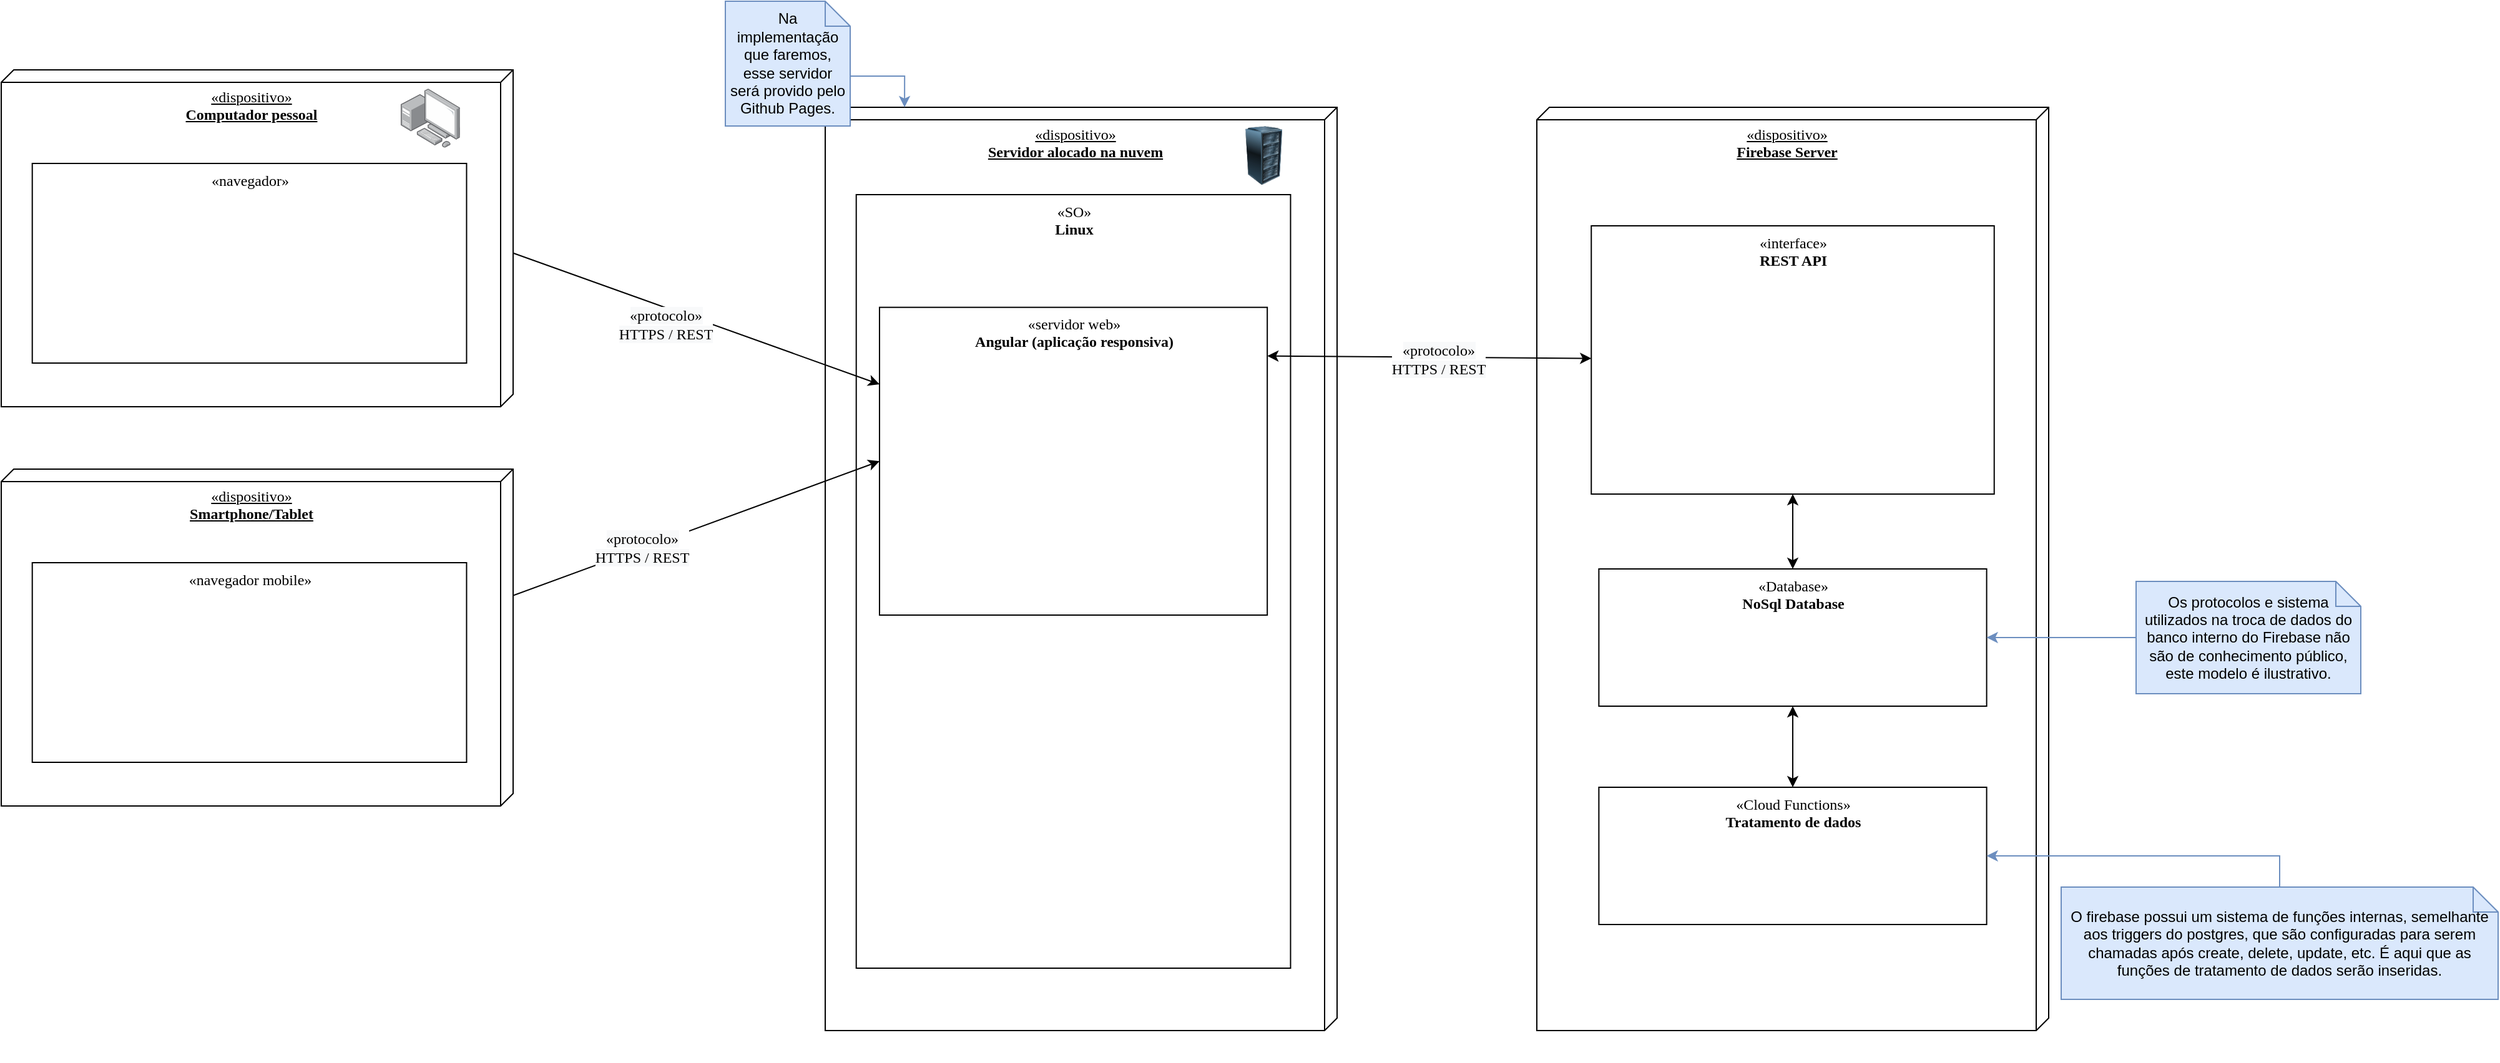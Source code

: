 <mxfile version="13.1.2" type="device"><diagram name="Page-1" id="5f0bae14-7c28-e335-631c-24af17079c00"><mxGraphModel dx="2966" dy="1414" grid="1" gridSize="10" guides="1" tooltips="1" connect="1" arrows="1" fold="1" page="1" pageScale="1" pageWidth="1100" pageHeight="850" background="#ffffff" math="0" shadow="0"><root><mxCell id="0"/><mxCell id="1" parent="0"/><mxCell id="NCtaSS7GQ4VLyrY8hRel-9" value="" style="group;fontStyle=0" parent="1" vertex="1" connectable="0"><mxGeometry x="619" y="110" width="630" height="740" as="geometry"/></mxCell><mxCell id="NCtaSS7GQ4VLyrY8hRel-26" value="" style="group" parent="NCtaSS7GQ4VLyrY8hRel-9" vertex="1" connectable="0"><mxGeometry x="220" y="-25" width="410" height="740.0" as="geometry"/></mxCell><mxCell id="NCtaSS7GQ4VLyrY8hRel-1" value="" style="group" parent="NCtaSS7GQ4VLyrY8hRel-26" vertex="1" connectable="0"><mxGeometry width="410" height="740.0" as="geometry"/></mxCell><mxCell id="39150e848f15840c-2" value="«dispositivo»&lt;br&gt;&lt;font color=&quot;#000000&quot;&gt;&lt;b&gt;Servidor alocado na nuvem&lt;/b&gt;&lt;/font&gt;&lt;b&gt;&lt;br&gt;&lt;/b&gt;" style="verticalAlign=top;align=center;spacingTop=8;spacingLeft=2;spacingRight=12;shape=cube;size=10;direction=south;fontStyle=4;html=1;rounded=0;shadow=0;comic=0;labelBackgroundColor=none;strokeWidth=1;fontFamily=Verdana;fontSize=12" parent="NCtaSS7GQ4VLyrY8hRel-1" vertex="1"><mxGeometry width="410" height="740.0" as="geometry"/></mxCell><mxCell id="NCtaSS7GQ4VLyrY8hRel-2" value="«SO»&lt;br&gt;&lt;b&gt;Linux&lt;/b&gt;" style="html=1;rounded=0;shadow=0;comic=0;labelBackgroundColor=none;strokeWidth=1;fontFamily=Verdana;fontSize=12;align=center;verticalAlign=top;" parent="NCtaSS7GQ4VLyrY8hRel-1" vertex="1"><mxGeometry x="24.85" y="70" width="347.88" height="620" as="geometry"/></mxCell><mxCell id="NCtaSS7GQ4VLyrY8hRel-7" value="«servidor web»&lt;br&gt;&lt;b&gt;Angular (aplicação responsiva)&lt;/b&gt;" style="html=1;rounded=0;shadow=0;comic=0;labelBackgroundColor=none;strokeWidth=1;fontFamily=Verdana;fontSize=12;align=center;verticalAlign=top;" parent="NCtaSS7GQ4VLyrY8hRel-1" vertex="1"><mxGeometry x="43.485" y="160.333" width="310.606" height="246.667" as="geometry"/></mxCell><mxCell id="NCtaSS7GQ4VLyrY8hRel-8" value="" style="image;html=1;labelBackgroundColor=#ffffff;image=img/lib/clip_art/computers/Server_Rack_128x128.png" parent="NCtaSS7GQ4VLyrY8hRel-1" vertex="1"><mxGeometry x="330.04" y="15" width="42.69" height="47.43" as="geometry"/></mxCell><mxCell id="NCtaSS7GQ4VLyrY8hRel-22" style="rounded=0;orthogonalLoop=1;jettySize=auto;html=1;startArrow=classic;startFill=1;entryX=0;entryY=0.25;entryDx=0;entryDy=0;exitX=1.006;exitY=0.37;exitDx=0;exitDy=0;exitPerimeter=0;" parent="1" target="NCtaSS7GQ4VLyrY8hRel-7" edge="1" source="NCtaSS7GQ4VLyrY8hRel-13"><mxGeometry relative="1" as="geometry"><mxPoint x="542" y="320" as="sourcePoint"/><mxPoint x="879" y="320" as="targetPoint"/></mxGeometry></mxCell><mxCell id="NCtaSS7GQ4VLyrY8hRel-25" value="&lt;span style=&quot;font-family: &amp;#34;verdana&amp;#34; ; font-size: 12px ; background-color: rgb(248 , 249 , 250)&quot;&gt;«protocolo»&lt;br&gt;HTTPS / REST&lt;br&gt;&lt;/span&gt;" style="edgeLabel;html=1;align=center;verticalAlign=middle;resizable=0;points=[];" parent="NCtaSS7GQ4VLyrY8hRel-22" vertex="1" connectable="0"><mxGeometry x="0.196" y="1" relative="1" as="geometry"><mxPoint x="-40.12" as="offset"/></mxGeometry></mxCell><mxCell id="NCtaSS7GQ4VLyrY8hRel-29" value="" style="group;fontStyle=0" parent="1" vertex="1" connectable="0"><mxGeometry x="1189" y="110" width="630" height="740" as="geometry"/></mxCell><mxCell id="NCtaSS7GQ4VLyrY8hRel-30" value="" style="group" parent="NCtaSS7GQ4VLyrY8hRel-29" vertex="1" connectable="0"><mxGeometry x="220" y="-25" width="410" height="740.0" as="geometry"/></mxCell><mxCell id="NCtaSS7GQ4VLyrY8hRel-31" value="" style="group" parent="NCtaSS7GQ4VLyrY8hRel-30" vertex="1" connectable="0"><mxGeometry width="410" height="740.0" as="geometry"/></mxCell><mxCell id="NCtaSS7GQ4VLyrY8hRel-32" value="«dispositivo»&lt;br&gt;&lt;b&gt;Firebase Server&lt;/b&gt;" style="verticalAlign=top;align=center;spacingTop=8;spacingLeft=2;spacingRight=12;shape=cube;size=10;direction=south;fontStyle=4;html=1;rounded=0;shadow=0;comic=0;labelBackgroundColor=none;strokeWidth=1;fontFamily=Verdana;fontSize=12" parent="NCtaSS7GQ4VLyrY8hRel-31" vertex="1"><mxGeometry width="410" height="740.0" as="geometry"/></mxCell><mxCell id="NCtaSS7GQ4VLyrY8hRel-38" style="edgeStyle=none;rounded=0;orthogonalLoop=1;jettySize=auto;html=1;exitX=0.5;exitY=1;exitDx=0;exitDy=0;entryX=0.5;entryY=0;entryDx=0;entryDy=0;startArrow=classic;startFill=1;" parent="NCtaSS7GQ4VLyrY8hRel-31" source="NCtaSS7GQ4VLyrY8hRel-33" target="NCtaSS7GQ4VLyrY8hRel-34" edge="1"><mxGeometry relative="1" as="geometry"/></mxCell><mxCell id="NCtaSS7GQ4VLyrY8hRel-33" value="«interface»&lt;br&gt;&lt;b&gt;REST API&lt;/b&gt;" style="html=1;rounded=0;shadow=0;comic=0;labelBackgroundColor=none;strokeWidth=1;fontFamily=Verdana;fontSize=12;align=center;verticalAlign=top;" parent="NCtaSS7GQ4VLyrY8hRel-31" vertex="1"><mxGeometry x="43.63" y="95" width="322.73" height="215" as="geometry"/></mxCell><mxCell id="NCtaSS7GQ4VLyrY8hRel-64" style="edgeStyle=none;rounded=0;orthogonalLoop=1;jettySize=auto;html=1;exitX=0.5;exitY=1;exitDx=0;exitDy=0;startArrow=classic;startFill=1;" parent="NCtaSS7GQ4VLyrY8hRel-31" source="NCtaSS7GQ4VLyrY8hRel-34" target="NCtaSS7GQ4VLyrY8hRel-63" edge="1"><mxGeometry relative="1" as="geometry"/></mxCell><mxCell id="NCtaSS7GQ4VLyrY8hRel-34" value="«Database»&lt;br&gt;&lt;b&gt;NoSql Database&lt;/b&gt;" style="html=1;rounded=0;shadow=0;comic=0;labelBackgroundColor=none;strokeWidth=1;fontFamily=Verdana;fontSize=12;align=center;verticalAlign=top;" parent="NCtaSS7GQ4VLyrY8hRel-31" vertex="1"><mxGeometry x="49.69" y="370" width="310.61" height="110" as="geometry"/></mxCell><mxCell id="NCtaSS7GQ4VLyrY8hRel-45" value="" style="shape=image;html=1;verticalAlign=top;verticalLabelPosition=bottom;labelBackgroundColor=#ffffff;imageAspect=0;aspect=fixed;image=https://cdn4.iconfinder.com/data/icons/google-i-o-2016/512/google_firebase-2-128.png" parent="NCtaSS7GQ4VLyrY8hRel-31" vertex="1"><mxGeometry x="320" y="15" width="55" height="55" as="geometry"/></mxCell><mxCell id="NCtaSS7GQ4VLyrY8hRel-63" value="«Cloud Functions»&lt;br&gt;&lt;b&gt;Tratamento de dados&lt;/b&gt;" style="html=1;rounded=0;shadow=0;comic=0;labelBackgroundColor=none;strokeWidth=1;fontFamily=Verdana;fontSize=12;align=center;verticalAlign=top;" parent="NCtaSS7GQ4VLyrY8hRel-31" vertex="1"><mxGeometry x="49.69" y="545" width="310.61" height="110" as="geometry"/></mxCell><mxCell id="NCtaSS7GQ4VLyrY8hRel-39" style="edgeStyle=none;rounded=0;orthogonalLoop=1;jettySize=auto;html=1;startArrow=classic;startFill=1;exitX=1;exitY=0.158;exitDx=0;exitDy=0;exitPerimeter=0;" parent="1" source="NCtaSS7GQ4VLyrY8hRel-7" target="NCtaSS7GQ4VLyrY8hRel-33" edge="1"><mxGeometry relative="1" as="geometry"/></mxCell><mxCell id="NCtaSS7GQ4VLyrY8hRel-41" value="&lt;span style=&quot;font-family: &amp;#34;verdana&amp;#34; ; font-size: 12px ; background-color: rgb(248 , 249 , 250)&quot;&gt;«protocolo»&lt;br&gt;HTTPS / REST&lt;br&gt;&lt;/span&gt;" style="edgeLabel;html=1;align=center;verticalAlign=middle;resizable=0;points=[];" parent="NCtaSS7GQ4VLyrY8hRel-39" vertex="1" connectable="0"><mxGeometry x="0.199" y="4" relative="1" as="geometry"><mxPoint x="-18.8" y="5.24" as="offset"/></mxGeometry></mxCell><mxCell id="NCtaSS7GQ4VLyrY8hRel-53" style="edgeStyle=none;rounded=0;orthogonalLoop=1;jettySize=auto;html=1;exitX=1;exitY=0.25;exitDx=0;exitDy=0;startArrow=classic;startFill=1;entryX=0;entryY=0.5;entryDx=0;entryDy=0;" parent="1" source="NCtaSS7GQ4VLyrY8hRel-51" target="NCtaSS7GQ4VLyrY8hRel-7" edge="1"><mxGeometry relative="1" as="geometry"/></mxCell><mxCell id="NCtaSS7GQ4VLyrY8hRel-54" value="&lt;span style=&quot;font-family: &amp;#34;verdana&amp;#34; ; font-size: 12px ; background-color: rgb(248 , 249 , 250)&quot;&gt;«protocolo»&lt;br&gt;HTTPS / REST&lt;br&gt;&lt;/span&gt;" style="edgeLabel;html=1;align=center;verticalAlign=middle;resizable=0;points=[];" parent="NCtaSS7GQ4VLyrY8hRel-53" vertex="1" connectable="0"><mxGeometry x="-0.149" y="1" relative="1" as="geometry"><mxPoint as="offset"/></mxGeometry></mxCell><mxCell id="jOcGhsLgG3rvUiVhUe0b-8" style="edgeStyle=orthogonalEdgeStyle;rounded=0;orthogonalLoop=1;jettySize=auto;html=1;exitX=0;exitY=0;exitDx=100;exitDy=60;exitPerimeter=0;entryX=0;entryY=0.845;entryDx=0;entryDy=0;entryPerimeter=0;fillColor=#dae8fc;strokeColor=#6c8ebf;" edge="1" parent="1" source="jOcGhsLgG3rvUiVhUe0b-7" target="39150e848f15840c-2"><mxGeometry relative="1" as="geometry"/></mxCell><mxCell id="jOcGhsLgG3rvUiVhUe0b-7" value="Na implementação que faremos, esse servidor será provido pelo Github Pages." style="shape=note;size=20;whiteSpace=wrap;html=1;fillColor=#dae8fc;strokeColor=#6c8ebf;" vertex="1" parent="1"><mxGeometry x="759" width="100" height="100" as="geometry"/></mxCell><mxCell id="jOcGhsLgG3rvUiVhUe0b-11" style="edgeStyle=orthogonalEdgeStyle;rounded=0;orthogonalLoop=1;jettySize=auto;html=1;exitX=0;exitY=0.5;exitDx=0;exitDy=0;exitPerimeter=0;entryX=1;entryY=0.5;entryDx=0;entryDy=0;fillColor=#dae8fc;strokeColor=#6c8ebf;" edge="1" parent="1" source="jOcGhsLgG3rvUiVhUe0b-10" target="NCtaSS7GQ4VLyrY8hRel-34"><mxGeometry relative="1" as="geometry"/></mxCell><mxCell id="jOcGhsLgG3rvUiVhUe0b-13" style="edgeStyle=orthogonalEdgeStyle;rounded=0;orthogonalLoop=1;jettySize=auto;html=1;exitX=0.5;exitY=0;exitDx=0;exitDy=0;exitPerimeter=0;entryX=1;entryY=0.5;entryDx=0;entryDy=0;fillColor=#dae8fc;strokeColor=#6c8ebf;" edge="1" parent="1" source="jOcGhsLgG3rvUiVhUe0b-12" target="NCtaSS7GQ4VLyrY8hRel-63"><mxGeometry relative="1" as="geometry"/></mxCell><mxCell id="NCtaSS7GQ4VLyrY8hRel-12" value="«dispositivo»&lt;br&gt;&lt;b&gt;Computador pessoal&lt;/b&gt;" style="verticalAlign=top;align=center;spacingTop=8;spacingLeft=2;spacingRight=12;shape=cube;size=10;direction=south;fontStyle=4;html=1;rounded=0;shadow=0;comic=0;labelBackgroundColor=none;strokeWidth=1;fontFamily=Verdana;fontSize=12" parent="1" vertex="1"><mxGeometry x="179" y="55" width="410" height="270" as="geometry"/></mxCell><mxCell id="NCtaSS7GQ4VLyrY8hRel-13" value="«navegador»" style="html=1;rounded=0;shadow=0;comic=0;labelBackgroundColor=none;strokeWidth=1;fontFamily=Verdana;fontSize=12;align=center;verticalAlign=top;" parent="1" vertex="1"><mxGeometry x="203.85" y="130" width="347.88" height="160" as="geometry"/></mxCell><mxCell id="NCtaSS7GQ4VLyrY8hRel-18" value="" style="points=[];aspect=fixed;html=1;align=center;shadow=0;dashed=0;image;image=img/lib/allied_telesis/computer_and_terminals/Personal_Computer_with_Server.svg;" parent="1" vertex="1"><mxGeometry x="499" y="70" width="47.4" height="47.4" as="geometry"/></mxCell><mxCell id="jOcGhsLgG3rvUiVhUe0b-10" value="Os protocolos e sistema utilizados na troca de dados do banco interno do Firebase não são de conhecimento público, este modelo é ilustrativo." style="shape=note;size=20;whiteSpace=wrap;html=1;fillColor=#dae8fc;strokeColor=#6c8ebf;" vertex="1" parent="1"><mxGeometry x="1889" y="465" width="180" height="90" as="geometry"/></mxCell><mxCell id="jOcGhsLgG3rvUiVhUe0b-12" value="O firebase possui um sistema de funções internas, semelhante aos triggers do postgres, que são configuradas para serem chamadas após create, delete, update, etc. É aqui que as funções de tratamento de dados serão inseridas." style="shape=note;size=20;whiteSpace=wrap;html=1;fillColor=#dae8fc;strokeColor=#6c8ebf;" vertex="1" parent="1"><mxGeometry x="1829" y="710" width="350" height="90" as="geometry"/></mxCell><mxCell id="NCtaSS7GQ4VLyrY8hRel-50" value="«dispositivo»&lt;br&gt;&lt;b&gt;Smartphone/Tablet&lt;/b&gt;" style="verticalAlign=top;align=center;spacingTop=8;spacingLeft=2;spacingRight=12;shape=cube;size=10;direction=south;fontStyle=4;html=1;rounded=0;shadow=0;comic=0;labelBackgroundColor=none;strokeWidth=1;fontFamily=Verdana;fontSize=12" parent="1" vertex="1"><mxGeometry x="179" y="375" width="410" height="270" as="geometry"/></mxCell><mxCell id="NCtaSS7GQ4VLyrY8hRel-51" value="«navegador mobile»" style="html=1;rounded=0;shadow=0;comic=0;labelBackgroundColor=none;strokeWidth=1;fontFamily=Verdana;fontSize=12;align=center;verticalAlign=top;" parent="1" vertex="1"><mxGeometry x="203.85" y="450" width="347.88" height="160" as="geometry"/></mxCell><mxCell id="NCtaSS7GQ4VLyrY8hRel-55" value="" style="shape=image;html=1;verticalAlign=top;verticalLabelPosition=bottom;labelBackgroundColor=#ffffff;imageAspect=0;aspect=fixed;image=https://cdn2.iconfinder.com/data/icons/freecns-cumulus/16/519964-027_Smartphone-128.png" parent="1" vertex="1"><mxGeometry x="501.73" y="395" width="50" height="50" as="geometry"/></mxCell></root></mxGraphModel></diagram></mxfile>